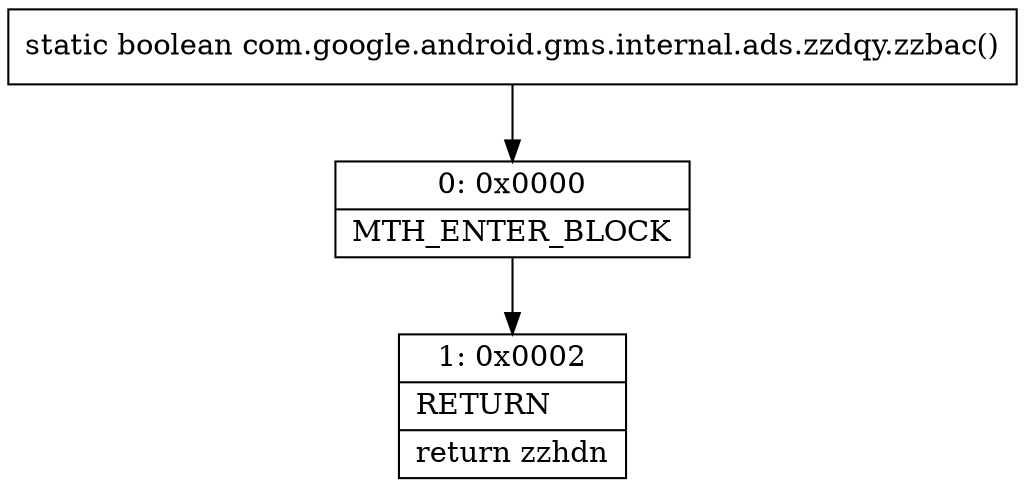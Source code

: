 digraph "CFG forcom.google.android.gms.internal.ads.zzdqy.zzbac()Z" {
Node_0 [shape=record,label="{0\:\ 0x0000|MTH_ENTER_BLOCK\l}"];
Node_1 [shape=record,label="{1\:\ 0x0002|RETURN\l|return zzhdn\l}"];
MethodNode[shape=record,label="{static boolean com.google.android.gms.internal.ads.zzdqy.zzbac() }"];
MethodNode -> Node_0;
Node_0 -> Node_1;
}

